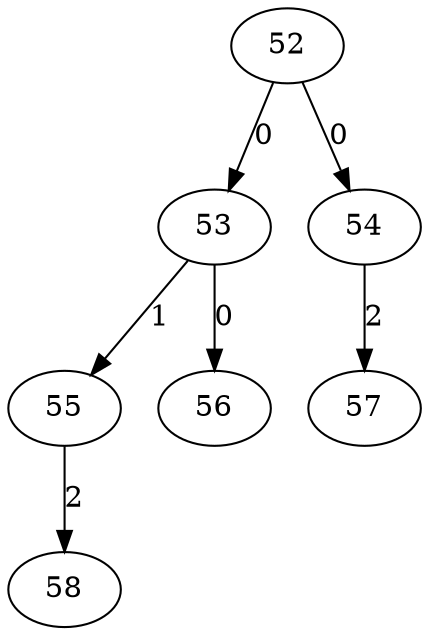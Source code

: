 digraph {
  52 -> 53 ["label" = 0]
  52 -> 54 ["label" = 0]
  53 -> 55 ["label" = 1]
  53 -> 56 ["label" = 0]
  54 -> 57 ["label" = 2]
  55 -> 58 ["label" = 2]
}